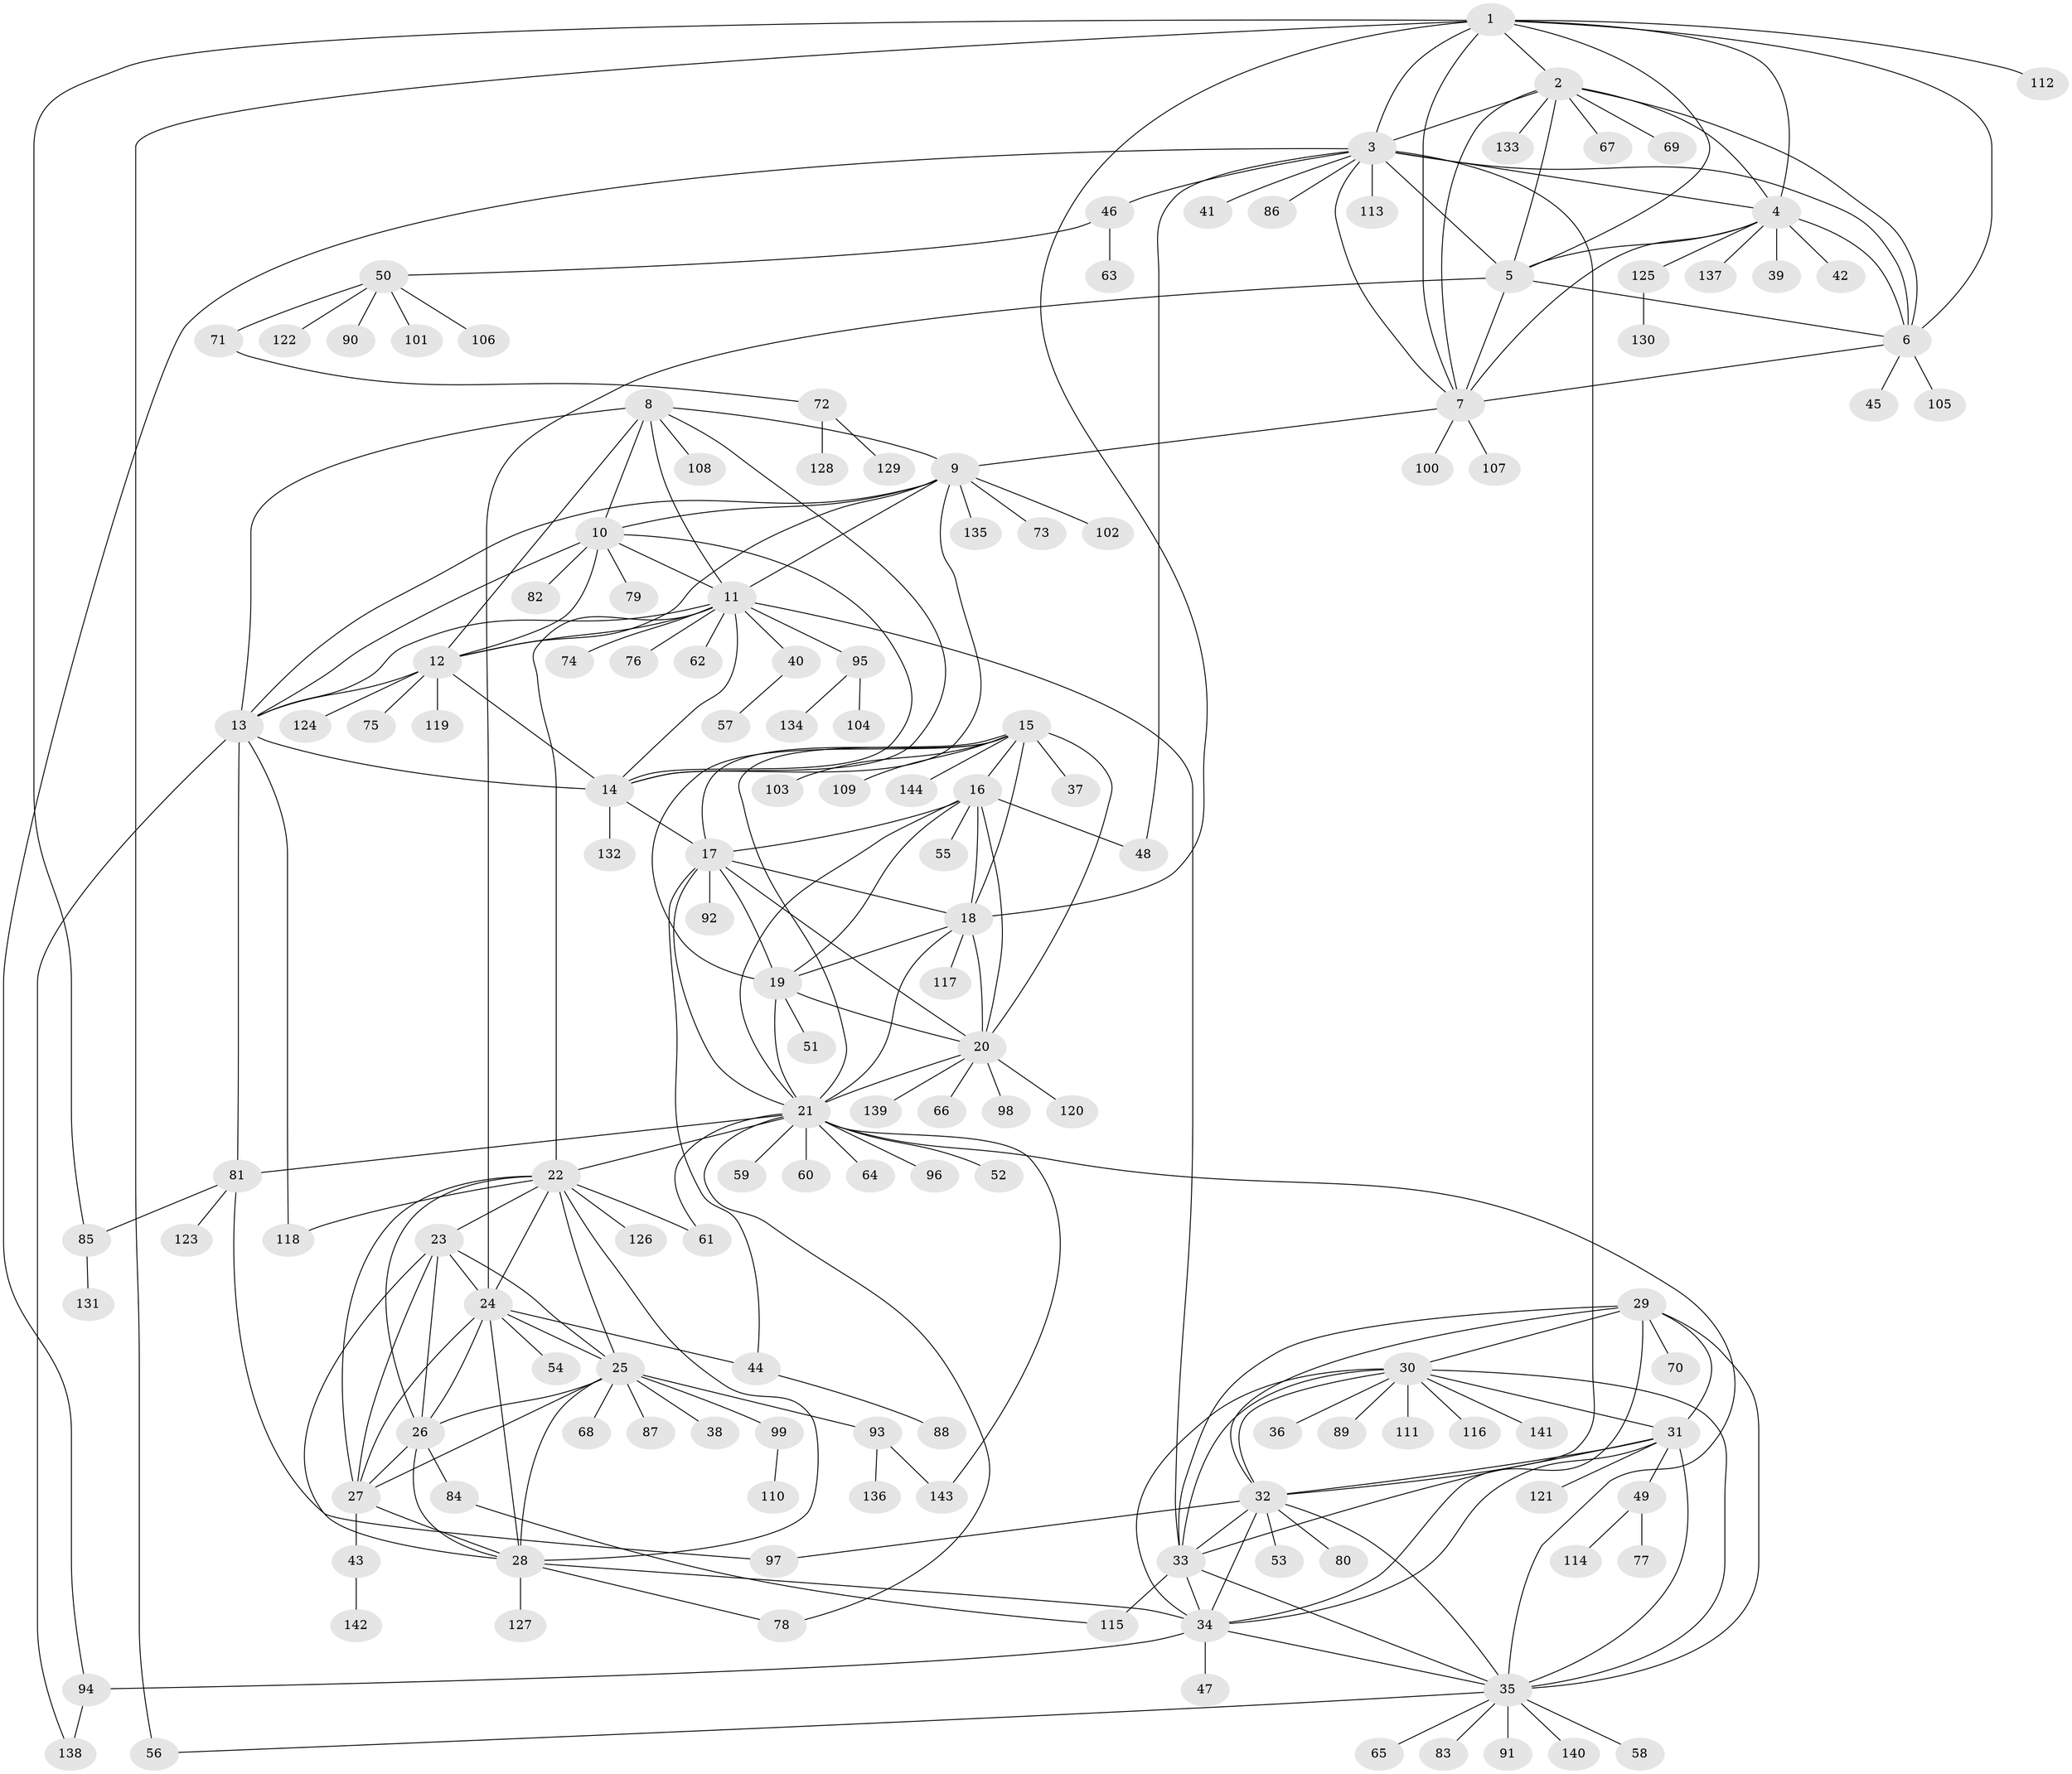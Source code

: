 // Generated by graph-tools (version 1.1) at 2025/11/02/27/25 16:11:35]
// undirected, 144 vertices, 237 edges
graph export_dot {
graph [start="1"]
  node [color=gray90,style=filled];
  1;
  2;
  3;
  4;
  5;
  6;
  7;
  8;
  9;
  10;
  11;
  12;
  13;
  14;
  15;
  16;
  17;
  18;
  19;
  20;
  21;
  22;
  23;
  24;
  25;
  26;
  27;
  28;
  29;
  30;
  31;
  32;
  33;
  34;
  35;
  36;
  37;
  38;
  39;
  40;
  41;
  42;
  43;
  44;
  45;
  46;
  47;
  48;
  49;
  50;
  51;
  52;
  53;
  54;
  55;
  56;
  57;
  58;
  59;
  60;
  61;
  62;
  63;
  64;
  65;
  66;
  67;
  68;
  69;
  70;
  71;
  72;
  73;
  74;
  75;
  76;
  77;
  78;
  79;
  80;
  81;
  82;
  83;
  84;
  85;
  86;
  87;
  88;
  89;
  90;
  91;
  92;
  93;
  94;
  95;
  96;
  97;
  98;
  99;
  100;
  101;
  102;
  103;
  104;
  105;
  106;
  107;
  108;
  109;
  110;
  111;
  112;
  113;
  114;
  115;
  116;
  117;
  118;
  119;
  120;
  121;
  122;
  123;
  124;
  125;
  126;
  127;
  128;
  129;
  130;
  131;
  132;
  133;
  134;
  135;
  136;
  137;
  138;
  139;
  140;
  141;
  142;
  143;
  144;
  1 -- 2;
  1 -- 3;
  1 -- 4;
  1 -- 5;
  1 -- 6;
  1 -- 7;
  1 -- 18;
  1 -- 56;
  1 -- 85;
  1 -- 112;
  2 -- 3;
  2 -- 4;
  2 -- 5;
  2 -- 6;
  2 -- 7;
  2 -- 67;
  2 -- 69;
  2 -- 133;
  3 -- 4;
  3 -- 5;
  3 -- 6;
  3 -- 7;
  3 -- 32;
  3 -- 41;
  3 -- 46;
  3 -- 48;
  3 -- 86;
  3 -- 94;
  3 -- 113;
  4 -- 5;
  4 -- 6;
  4 -- 7;
  4 -- 39;
  4 -- 42;
  4 -- 125;
  4 -- 137;
  5 -- 6;
  5 -- 7;
  5 -- 24;
  6 -- 7;
  6 -- 45;
  6 -- 105;
  7 -- 9;
  7 -- 100;
  7 -- 107;
  8 -- 9;
  8 -- 10;
  8 -- 11;
  8 -- 12;
  8 -- 13;
  8 -- 14;
  8 -- 108;
  9 -- 10;
  9 -- 11;
  9 -- 12;
  9 -- 13;
  9 -- 14;
  9 -- 73;
  9 -- 102;
  9 -- 135;
  10 -- 11;
  10 -- 12;
  10 -- 13;
  10 -- 14;
  10 -- 79;
  10 -- 82;
  11 -- 12;
  11 -- 13;
  11 -- 14;
  11 -- 22;
  11 -- 33;
  11 -- 40;
  11 -- 62;
  11 -- 74;
  11 -- 76;
  11 -- 95;
  12 -- 13;
  12 -- 14;
  12 -- 75;
  12 -- 119;
  12 -- 124;
  13 -- 14;
  13 -- 81;
  13 -- 118;
  13 -- 138;
  14 -- 17;
  14 -- 132;
  15 -- 16;
  15 -- 17;
  15 -- 18;
  15 -- 19;
  15 -- 20;
  15 -- 21;
  15 -- 37;
  15 -- 103;
  15 -- 109;
  15 -- 144;
  16 -- 17;
  16 -- 18;
  16 -- 19;
  16 -- 20;
  16 -- 21;
  16 -- 48;
  16 -- 55;
  17 -- 18;
  17 -- 19;
  17 -- 20;
  17 -- 21;
  17 -- 44;
  17 -- 92;
  18 -- 19;
  18 -- 20;
  18 -- 21;
  18 -- 117;
  19 -- 20;
  19 -- 21;
  19 -- 51;
  20 -- 21;
  20 -- 66;
  20 -- 98;
  20 -- 120;
  20 -- 139;
  21 -- 22;
  21 -- 35;
  21 -- 52;
  21 -- 59;
  21 -- 60;
  21 -- 61;
  21 -- 64;
  21 -- 78;
  21 -- 81;
  21 -- 96;
  21 -- 143;
  22 -- 23;
  22 -- 24;
  22 -- 25;
  22 -- 26;
  22 -- 27;
  22 -- 28;
  22 -- 61;
  22 -- 118;
  22 -- 126;
  23 -- 24;
  23 -- 25;
  23 -- 26;
  23 -- 27;
  23 -- 28;
  24 -- 25;
  24 -- 26;
  24 -- 27;
  24 -- 28;
  24 -- 44;
  24 -- 54;
  25 -- 26;
  25 -- 27;
  25 -- 28;
  25 -- 38;
  25 -- 68;
  25 -- 87;
  25 -- 93;
  25 -- 99;
  26 -- 27;
  26 -- 28;
  26 -- 84;
  27 -- 28;
  27 -- 43;
  28 -- 34;
  28 -- 78;
  28 -- 127;
  29 -- 30;
  29 -- 31;
  29 -- 32;
  29 -- 33;
  29 -- 34;
  29 -- 35;
  29 -- 70;
  30 -- 31;
  30 -- 32;
  30 -- 33;
  30 -- 34;
  30 -- 35;
  30 -- 36;
  30 -- 89;
  30 -- 111;
  30 -- 116;
  30 -- 141;
  31 -- 32;
  31 -- 33;
  31 -- 34;
  31 -- 35;
  31 -- 49;
  31 -- 121;
  32 -- 33;
  32 -- 34;
  32 -- 35;
  32 -- 53;
  32 -- 80;
  32 -- 97;
  33 -- 34;
  33 -- 35;
  33 -- 115;
  34 -- 35;
  34 -- 47;
  34 -- 94;
  35 -- 56;
  35 -- 58;
  35 -- 65;
  35 -- 83;
  35 -- 91;
  35 -- 140;
  40 -- 57;
  43 -- 142;
  44 -- 88;
  46 -- 50;
  46 -- 63;
  49 -- 77;
  49 -- 114;
  50 -- 71;
  50 -- 90;
  50 -- 101;
  50 -- 106;
  50 -- 122;
  71 -- 72;
  72 -- 128;
  72 -- 129;
  81 -- 85;
  81 -- 97;
  81 -- 123;
  84 -- 115;
  85 -- 131;
  93 -- 136;
  93 -- 143;
  94 -- 138;
  95 -- 104;
  95 -- 134;
  99 -- 110;
  125 -- 130;
}

